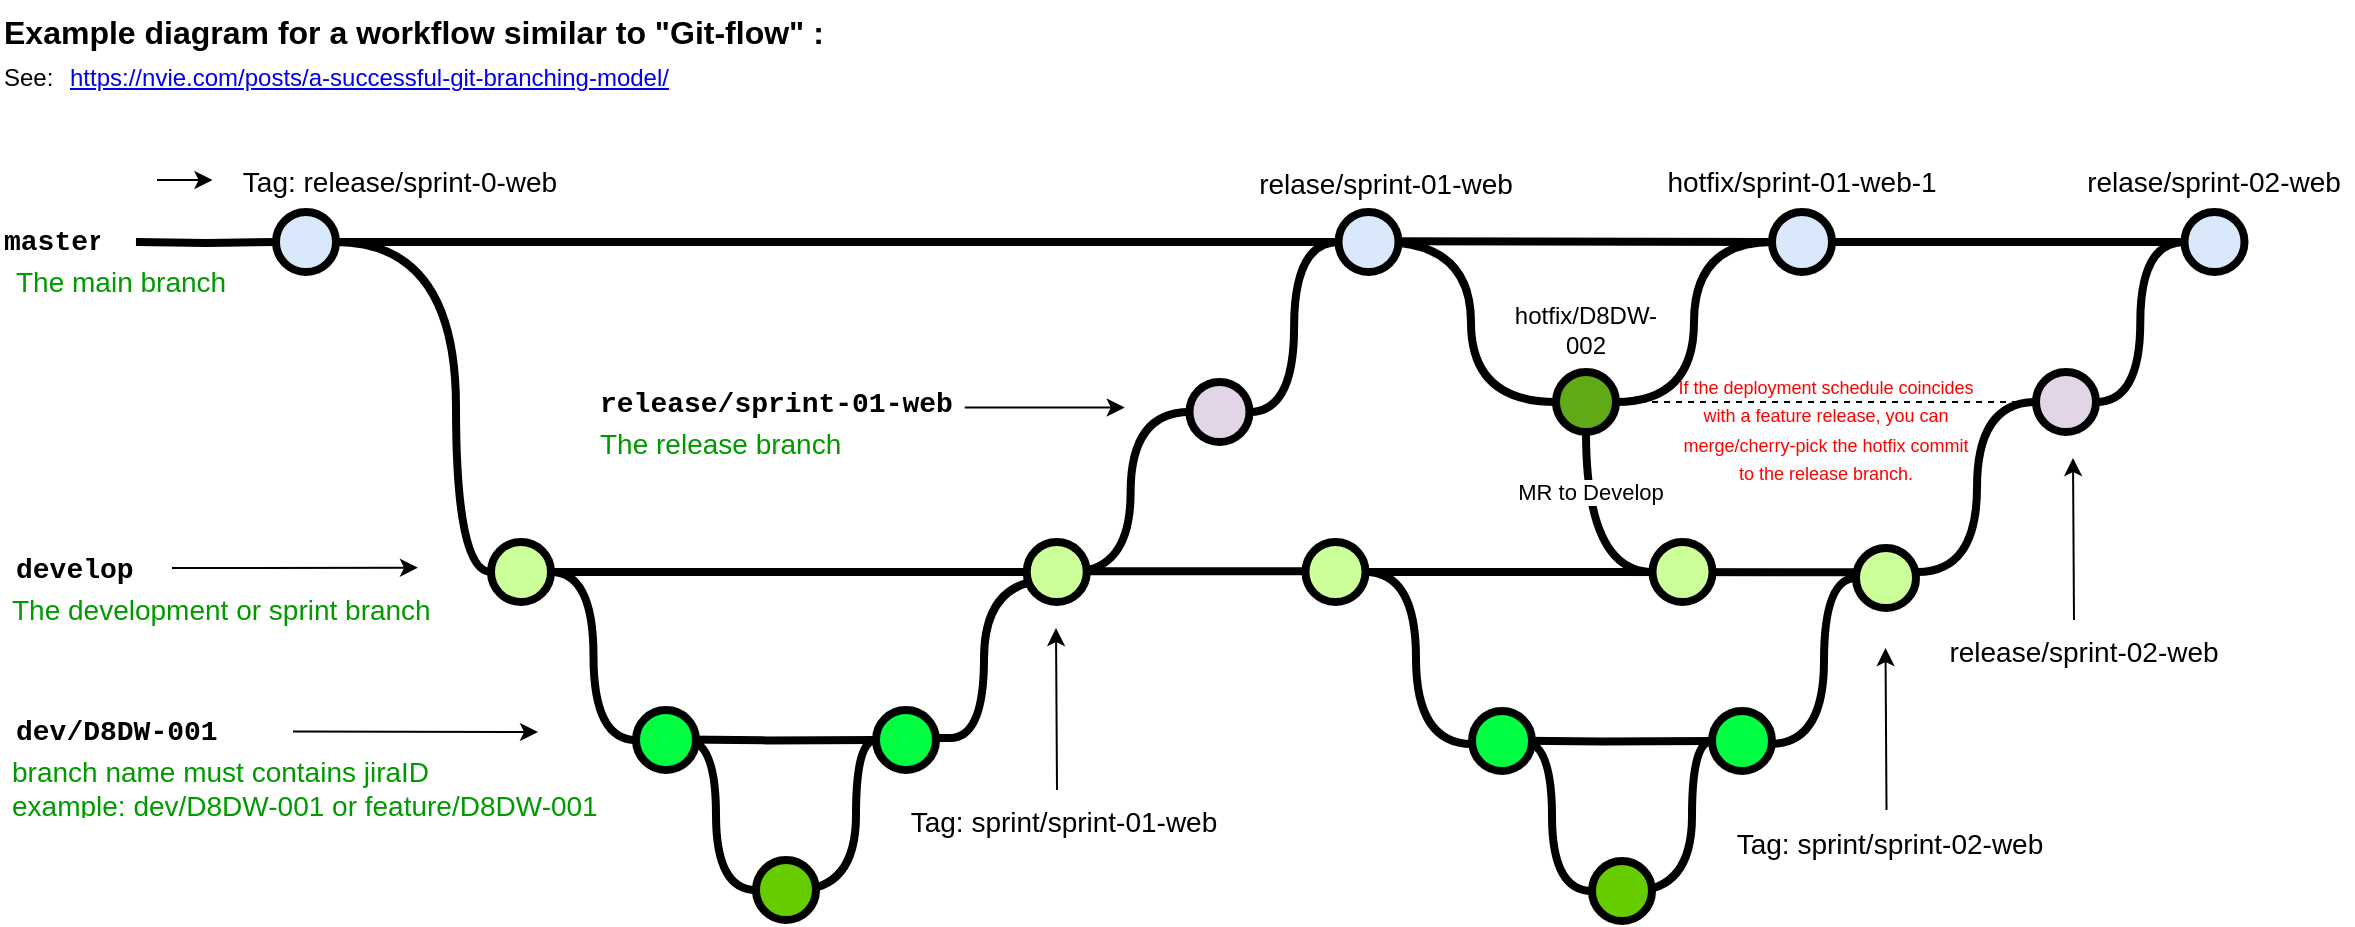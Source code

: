 <mxfile version="26.0.4">
  <diagram id="yPxyJZ8AM_hMuL3Unpa9" name="complex gitflow">
    <mxGraphModel dx="1339" dy="807" grid="1" gridSize="10" guides="1" tooltips="1" connect="1" arrows="1" fold="1" page="1" pageScale="1" pageWidth="1100" pageHeight="850" math="0" shadow="0">
      <root>
        <mxCell id="0" />
        <mxCell id="1" parent="0" />
        <mxCell id="uWUnNED6HEl2aK5fdaIb-8" value="" style="edgeStyle=orthogonalEdgeStyle;rounded=0;html=1;jettySize=auto;orthogonalLoop=1;plain-blue;endArrow=none;endFill=0;strokeWidth=4;strokeColor=#000000;" parent="1" source="uWUnNED6HEl2aK5fdaIb-10" target="uWUnNED6HEl2aK5fdaIb-109" edge="1">
          <mxGeometry x="292.25" y="211" as="geometry">
            <mxPoint x="514.25" y="211" as="targetPoint" />
          </mxGeometry>
        </mxCell>
        <mxCell id="uWUnNED6HEl2aK5fdaIb-9" style="edgeStyle=orthogonalEdgeStyle;curved=1;rounded=0;html=1;exitX=1;exitY=0.5;exitPerimeter=0;endArrow=none;endFill=0;jettySize=auto;orthogonalLoop=1;strokeWidth=4;fontSize=15;" parent="1" source="uWUnNED6HEl2aK5fdaIb-10" target="uWUnNED6HEl2aK5fdaIb-69" edge="1">
          <mxGeometry relative="1" as="geometry">
            <mxPoint x="339.75" y="296" as="targetPoint" />
            <Array as="points">
              <mxPoint x="310" y="211" />
              <mxPoint x="310" y="376" />
            </Array>
          </mxGeometry>
        </mxCell>
        <mxCell id="uWUnNED6HEl2aK5fdaIb-10" value="" style="verticalLabelPosition=bottom;verticalAlign=top;html=1;strokeWidth=4;shape=mxgraph.flowchart.on-page_reference;plain-blue;fillColor=#dae8fc;strokeColor=default;gradientColor=none;" parent="1" vertex="1">
          <mxGeometry x="220" y="196" width="30" height="30" as="geometry" />
        </mxCell>
        <mxCell id="uWUnNED6HEl2aK5fdaIb-12" value="" style="edgeStyle=orthogonalEdgeStyle;rounded=0;html=1;jettySize=auto;orthogonalLoop=1;strokeWidth=4;endArrow=none;endFill=0;" parent="1" target="uWUnNED6HEl2aK5fdaIb-10" edge="1">
          <mxGeometry x="192.25" y="211" as="geometry">
            <mxPoint x="150" y="211" as="sourcePoint" />
          </mxGeometry>
        </mxCell>
        <mxCell id="uWUnNED6HEl2aK5fdaIb-13" value="master" style="text;html=1;strokeColor=none;fillColor=none;align=center;verticalAlign=middle;whiteSpace=wrap;overflow=hidden;fontSize=14;fontStyle=1;fontFamily=Courier New;" parent="1" vertex="1">
          <mxGeometry x="83" y="190" width="50" height="42" as="geometry" />
        </mxCell>
        <mxCell id="uWUnNED6HEl2aK5fdaIb-18" style="edgeStyle=orthogonalEdgeStyle;curved=1;rounded=0;html=1;exitX=1;exitY=0.5;exitPerimeter=0;entryX=0;entryY=0.5;entryPerimeter=0;endArrow=none;endFill=0;jettySize=auto;orthogonalLoop=1;strokeWidth=4;fontSize=15;" parent="1" target="uWUnNED6HEl2aK5fdaIb-11" edge="1">
          <mxGeometry relative="1" as="geometry">
            <mxPoint x="471.75" y="296" as="sourcePoint" />
          </mxGeometry>
        </mxCell>
        <mxCell id="uWUnNED6HEl2aK5fdaIb-20" value="release/sprint-01-web" style="text;html=1;strokeColor=none;fillColor=none;align=left;verticalAlign=middle;whiteSpace=wrap;overflow=hidden;fontSize=14;fontStyle=1;fontFamily=Courier New;" parent="1" vertex="1">
          <mxGeometry x="380.25" y="281" width="219.75" height="20" as="geometry" />
        </mxCell>
        <mxCell id="uWUnNED6HEl2aK5fdaIb-71" value="" style="edgeStyle=orthogonalEdgeStyle;rounded=0;orthogonalLoop=1;jettySize=auto;html=1;endArrow=none;endFill=0;strokeWidth=4;" parent="1" source="uWUnNED6HEl2aK5fdaIb-69" target="uWUnNED6HEl2aK5fdaIb-70" edge="1">
          <mxGeometry relative="1" as="geometry" />
        </mxCell>
        <mxCell id="uWUnNED6HEl2aK5fdaIb-94" style="edgeStyle=orthogonalEdgeStyle;curved=1;rounded=0;orthogonalLoop=1;jettySize=auto;html=1;entryX=0;entryY=0.5;entryDx=0;entryDy=0;entryPerimeter=0;endArrow=none;endFill=0;strokeWidth=4;fontFamily=Courier New;fontColor=#009900;" parent="1" source="uWUnNED6HEl2aK5fdaIb-69" target="uWUnNED6HEl2aK5fdaIb-82" edge="1">
          <mxGeometry relative="1" as="geometry">
            <mxPoint x="350" y="370" as="sourcePoint" />
          </mxGeometry>
        </mxCell>
        <mxCell id="uWUnNED6HEl2aK5fdaIb-108" style="edgeStyle=orthogonalEdgeStyle;curved=1;rounded=0;orthogonalLoop=1;jettySize=auto;html=1;entryX=0;entryY=0.5;entryDx=0;entryDy=0;entryPerimeter=0;endArrow=none;endFill=0;strokeWidth=4;fontFamily=Courier New;fontColor=#009900;" parent="1" target="uWUnNED6HEl2aK5fdaIb-106" edge="1">
          <mxGeometry relative="1" as="geometry">
            <mxPoint x="616.75" y="376" as="sourcePoint" />
          </mxGeometry>
        </mxCell>
        <mxCell id="uWUnNED6HEl2aK5fdaIb-76" value="develop" style="text;html=1;strokeColor=none;fillColor=none;align=left;verticalAlign=middle;whiteSpace=wrap;overflow=hidden;fontSize=14;fontStyle=1;fontFamily=Courier New;" parent="1" vertex="1">
          <mxGeometry x="87.75" y="364" width="91" height="20" as="geometry" />
        </mxCell>
        <mxCell id="uWUnNED6HEl2aK5fdaIb-86" value="dev/D8DW-001" style="text;html=1;strokeColor=none;fillColor=none;align=left;verticalAlign=middle;whiteSpace=wrap;overflow=hidden;fontSize=14;fontStyle=1;fontFamily=Courier New;" parent="1" vertex="1">
          <mxGeometry x="87.5" y="445" width="240" height="20" as="geometry" />
        </mxCell>
        <mxCell id="uWUnNED6HEl2aK5fdaIb-87" value="The development or sprint branch" style="text;html=1;strokeColor=none;fillColor=none;align=left;verticalAlign=middle;whiteSpace=wrap;overflow=hidden;fontSize=14;fontStyle=0;fontColor=#009900;" parent="1" vertex="1">
          <mxGeometry x="85.75" y="384" width="240" height="20" as="geometry" />
        </mxCell>
        <mxCell id="uWUnNED6HEl2aK5fdaIb-88" value="&lt;div&gt;branch name must contains jiraID&lt;/div&gt;&lt;div&gt;example: dev/D8DW-001 or feature/D8DW-001&lt;/div&gt;" style="text;html=1;strokeColor=none;fillColor=none;align=left;verticalAlign=middle;whiteSpace=wrap;overflow=hidden;fontSize=14;fontStyle=0;fontColor=#009900;" parent="1" vertex="1">
          <mxGeometry x="85.75" y="465" width="304.25" height="35" as="geometry" />
        </mxCell>
        <mxCell id="uWUnNED6HEl2aK5fdaIb-89" value="The release branch" style="text;html=1;strokeColor=none;fillColor=none;align=left;verticalAlign=middle;whiteSpace=wrap;overflow=hidden;fontSize=14;fontStyle=0;fontColor=#009900;" parent="1" vertex="1">
          <mxGeometry x="380.25" y="301" width="240" height="20" as="geometry" />
        </mxCell>
        <mxCell id="uWUnNED6HEl2aK5fdaIb-90" value="The main branch&lt;br&gt;" style="text;html=1;strokeColor=none;fillColor=none;align=left;verticalAlign=middle;whiteSpace=wrap;overflow=hidden;fontSize=14;fontStyle=0;fontColor=#009900;" parent="1" vertex="1">
          <mxGeometry x="88.25" y="220" width="146.75" height="20" as="geometry" />
        </mxCell>
        <mxCell id="uWUnNED6HEl2aK5fdaIb-91" value="" style="endArrow=classic;html=1;strokeWidth=1;fontFamily=Courier New;fontColor=#009900;" parent="1" edge="1">
          <mxGeometry width="50" height="50" relative="1" as="geometry">
            <mxPoint x="228.5" y="455.75" as="sourcePoint" />
            <mxPoint x="351" y="456" as="targetPoint" />
          </mxGeometry>
        </mxCell>
        <mxCell id="uWUnNED6HEl2aK5fdaIb-92" value="" style="endArrow=classic;html=1;strokeWidth=1;fontFamily=Courier New;fontColor=#009900;" parent="1" edge="1">
          <mxGeometry width="50" height="50" relative="1" as="geometry">
            <mxPoint x="168" y="374" as="sourcePoint" />
            <mxPoint x="291" y="373.84" as="targetPoint" />
          </mxGeometry>
        </mxCell>
        <mxCell id="uWUnNED6HEl2aK5fdaIb-93" value="" style="endArrow=classic;html=1;strokeWidth=1;fontFamily=Courier New;fontColor=#009900;" parent="1" edge="1">
          <mxGeometry width="50" height="50" relative="1" as="geometry">
            <mxPoint x="564.37" y="293.76" as="sourcePoint" />
            <mxPoint x="644.37" y="293.76" as="targetPoint" />
          </mxGeometry>
        </mxCell>
        <mxCell id="uWUnNED6HEl2aK5fdaIb-103" value="Tag: release/sprint-0-web" style="text;html=1;strokeColor=none;fillColor=none;align=center;verticalAlign=middle;whiteSpace=wrap;overflow=hidden;fontSize=14;" parent="1" vertex="1">
          <mxGeometry x="188.25" y="170" width="187.75" height="20" as="geometry" />
        </mxCell>
        <mxCell id="uWUnNED6HEl2aK5fdaIb-115" style="edgeStyle=orthogonalEdgeStyle;curved=1;rounded=0;orthogonalLoop=1;jettySize=auto;html=1;entryX=0;entryY=0.5;entryDx=0;entryDy=0;entryPerimeter=0;endArrow=none;endFill=0;strokeWidth=4;fontFamily=Courier New;fontColor=#009900;" parent="1" source="uWUnNED6HEl2aK5fdaIb-106" target="uWUnNED6HEl2aK5fdaIb-109" edge="1">
          <mxGeometry relative="1" as="geometry" />
        </mxCell>
        <mxCell id="uWUnNED6HEl2aK5fdaIb-106" value="" style="verticalLabelPosition=bottom;verticalAlign=top;html=1;strokeWidth=4;shape=mxgraph.flowchart.on-page_reference;plain-purple;strokeColor=default;fillColor=#e1d5e7;gradientColor=none;" parent="1" vertex="1">
          <mxGeometry x="676.75" y="281" width="30" height="30" as="geometry" />
        </mxCell>
        <mxCell id="uWUnNED6HEl2aK5fdaIb-116" value="relase/sprint-02-web" style="text;html=1;strokeColor=none;fillColor=none;align=center;verticalAlign=middle;whiteSpace=wrap;overflow=hidden;fontSize=14;" parent="1" vertex="1">
          <mxGeometry x="1120.44" y="170" width="137.62" height="20" as="geometry" />
        </mxCell>
        <mxCell id="uWUnNED6HEl2aK5fdaIb-117" value="" style="endArrow=classic;html=1;strokeWidth=1;fontFamily=Courier New;fontColor=#009900;exitX=0.5;exitY=0;exitDx=0;exitDy=0;" parent="1" edge="1">
          <mxGeometry width="50" height="50" relative="1" as="geometry">
            <mxPoint x="610.505" y="485" as="sourcePoint" />
            <mxPoint x="610" y="404" as="targetPoint" />
          </mxGeometry>
        </mxCell>
        <mxCell id="fSnZ5vnYTslC5NarKmr_-9" value="" style="edgeStyle=orthogonalEdgeStyle;rounded=0;orthogonalLoop=1;jettySize=auto;html=1;fontSize=12;fontColor=#000000;entryX=0;entryY=0.5;entryDx=0;entryDy=0;" parent="1" target="uWUnNED6HEl2aK5fdaIb-103" edge="1">
          <mxGeometry relative="1" as="geometry">
            <mxPoint x="168.25" y="180" as="targetPoint" />
            <Array as="points">
              <mxPoint x="168.25" y="180" />
              <mxPoint x="168.25" y="180" />
            </Array>
            <mxPoint x="160.5" y="179.966" as="sourcePoint" />
          </mxGeometry>
        </mxCell>
        <UserObject label="Example diagram for a workflow similar to &quot;Git-flow&quot; :" link="https://nvie.com/posts/a-successful-git-branching-model/" id="9hBKPDzoitwpIBdzFDQ7-2">
          <mxCell style="text;whiteSpace=wrap;html=1;fontStyle=1;fontSize=16;" parent="1" vertex="1">
            <mxGeometry x="82.25" y="90" width="427.75" height="20" as="geometry" />
          </mxCell>
        </UserObject>
        <UserObject label="&lt;a href=&quot;https://nvie.com/posts/a-successful-git-branching-model/&quot;&gt;https://nvie.com/posts/a-successful-git-branching-model/&lt;/a&gt;" link="https://nvie.com/posts/a-successful-git-branching-model/" id="9hBKPDzoitwpIBdzFDQ7-3">
          <mxCell style="text;whiteSpace=wrap;html=1;" parent="1" vertex="1">
            <mxGeometry x="115" y="115" width="355" height="20" as="geometry" />
          </mxCell>
        </UserObject>
        <UserObject label="See:" link="https://nvie.com/posts/a-successful-git-branching-model/" id="9hBKPDzoitwpIBdzFDQ7-7">
          <mxCell style="text;whiteSpace=wrap;html=1;" parent="1" vertex="1">
            <mxGeometry x="82.25" y="115" width="32.75" height="20" as="geometry" />
          </mxCell>
        </UserObject>
        <mxCell id="aIjFoCdPs0r_8MJ_KKIO-1" value="" style="edgeStyle=orthogonalEdgeStyle;curved=1;rounded=0;orthogonalLoop=1;jettySize=auto;html=1;exitX=1;exitY=0.5;exitDx=0;exitDy=0;exitPerimeter=0;entryX=0;entryY=0.5;entryDx=0;entryDy=0;entryPerimeter=0;endArrow=none;endFill=0;strokeWidth=4;fontFamily=Courier New;fontColor=#009900;" edge="1" parent="1">
          <mxGeometry relative="1" as="geometry">
            <mxPoint x="540" y="458" as="sourcePoint" />
            <mxPoint x="607.25" y="380" as="targetPoint" />
            <Array as="points">
              <mxPoint x="574" y="459" />
              <mxPoint x="574" y="380" />
            </Array>
          </mxGeometry>
        </mxCell>
        <mxCell id="aIjFoCdPs0r_8MJ_KKIO-2" value="" style="edgeStyle=orthogonalEdgeStyle;rounded=0;orthogonalLoop=1;jettySize=auto;html=1;endArrow=none;endFill=0;strokeWidth=4;entryX=0.07;entryY=0.406;entryDx=0;entryDy=0;entryPerimeter=0;" edge="1" parent="1" source="aIjFoCdPs0r_8MJ_KKIO-4" target="aIjFoCdPs0r_8MJ_KKIO-57">
          <mxGeometry relative="1" as="geometry">
            <mxPoint x="1010" y="370" as="targetPoint" />
          </mxGeometry>
        </mxCell>
        <mxCell id="aIjFoCdPs0r_8MJ_KKIO-3" style="edgeStyle=orthogonalEdgeStyle;curved=1;rounded=0;orthogonalLoop=1;jettySize=auto;html=1;exitX=1;exitY=0.5;exitDx=0;exitDy=0;exitPerimeter=0;endArrow=none;endFill=0;strokeWidth=4;fontFamily=Courier New;fontColor=#009900;" edge="1" parent="1" source="aIjFoCdPs0r_8MJ_KKIO-4" target="aIjFoCdPs0r_8MJ_KKIO-55">
          <mxGeometry relative="1" as="geometry">
            <mxPoint x="818.75" y="455" as="targetPoint" />
            <Array as="points">
              <mxPoint x="790" y="376" />
              <mxPoint x="790" y="462" />
            </Array>
          </mxGeometry>
        </mxCell>
        <mxCell id="aIjFoCdPs0r_8MJ_KKIO-21" value="" style="edgeStyle=orthogonalEdgeStyle;rounded=0;orthogonalLoop=1;jettySize=auto;html=1;endArrow=none;endFill=0;strokeWidth=4;" edge="1" parent="1">
          <mxGeometry relative="1" as="geometry">
            <mxPoint x="616.75" y="375.57" as="sourcePoint" />
            <mxPoint x="759.75" y="375.57" as="targetPoint" />
          </mxGeometry>
        </mxCell>
        <mxCell id="aIjFoCdPs0r_8MJ_KKIO-4" value="" style="verticalLabelPosition=bottom;verticalAlign=top;html=1;strokeWidth=4;shape=mxgraph.flowchart.on-page_reference;plain-purple;strokeColor=default;fillColor=#CCFF99;fontColor=#000000;gradientColor=none;" vertex="1" parent="1">
          <mxGeometry x="734.75" y="361" width="30" height="30" as="geometry" />
        </mxCell>
        <mxCell id="aIjFoCdPs0r_8MJ_KKIO-22" value="" style="edgeStyle=orthogonalEdgeStyle;curved=1;rounded=0;orthogonalLoop=1;jettySize=auto;html=1;endArrow=none;endFill=0;strokeWidth=4;entryX=0;entryY=0.5;entryDx=0;entryDy=0;entryPerimeter=0;" edge="1" parent="1" source="aIjFoCdPs0r_8MJ_KKIO-59" target="aIjFoCdPs0r_8MJ_KKIO-64">
          <mxGeometry relative="1" as="geometry">
            <mxPoint x="1073" y="211" as="targetPoint" />
            <mxPoint x="773.5" y="210.58" as="sourcePoint" />
          </mxGeometry>
        </mxCell>
        <mxCell id="aIjFoCdPs0r_8MJ_KKIO-29" style="edgeStyle=orthogonalEdgeStyle;curved=1;rounded=0;orthogonalLoop=1;jettySize=auto;html=1;exitX=1;exitY=0.5;exitDx=0;exitDy=0;exitPerimeter=0;entryX=0;entryY=0.5;entryDx=0;entryDy=0;entryPerimeter=0;endArrow=none;endFill=0;strokeWidth=4;fontFamily=Courier New;fontColor=#009900;" edge="1" parent="1" target="aIjFoCdPs0r_8MJ_KKIO-30">
          <mxGeometry relative="1" as="geometry">
            <mxPoint x="774" y="211" as="sourcePoint" />
          </mxGeometry>
        </mxCell>
        <mxCell id="aIjFoCdPs0r_8MJ_KKIO-7" value="" style="verticalLabelPosition=bottom;verticalAlign=top;html=1;strokeWidth=4;shape=mxgraph.flowchart.on-page_reference;plain-purple;strokeColor=default;fillColor=#CCFF99;fontColor=#000000;gradientColor=none;" vertex="1" parent="1">
          <mxGeometry x="908.25" y="361" width="30" height="30" as="geometry" />
        </mxCell>
        <mxCell id="aIjFoCdPs0r_8MJ_KKIO-37" value="Tag: sprint/sprint-01-web" style="text;html=1;strokeColor=none;fillColor=none;align=center;verticalAlign=middle;whiteSpace=wrap;overflow=hidden;fontSize=14;" vertex="1" parent="1">
          <mxGeometry x="519.5" y="490" width="187.75" height="20" as="geometry" />
        </mxCell>
        <mxCell id="aIjFoCdPs0r_8MJ_KKIO-39" value="" style="edgeStyle=orthogonalEdgeStyle;curved=1;rounded=0;orthogonalLoop=1;jettySize=auto;html=1;endArrow=none;endFill=0;strokeWidth=4;fontFamily=Courier New;fontColor=#009900;" edge="1" parent="1" source="aIjFoCdPs0r_8MJ_KKIO-7" target="aIjFoCdPs0r_8MJ_KKIO-30">
          <mxGeometry relative="1" as="geometry">
            <mxPoint x="848.75" y="295" as="sourcePoint" />
            <mxPoint x="938" y="211" as="targetPoint" />
            <Array as="points" />
          </mxGeometry>
        </mxCell>
        <mxCell id="aIjFoCdPs0r_8MJ_KKIO-40" value="MR to Develop" style="edgeLabel;html=1;align=center;verticalAlign=middle;resizable=0;points=[];" vertex="1" connectable="0" parent="aIjFoCdPs0r_8MJ_KKIO-39">
          <mxGeometry x="0.421" y="-2" relative="1" as="geometry">
            <mxPoint as="offset" />
          </mxGeometry>
        </mxCell>
        <mxCell id="aIjFoCdPs0r_8MJ_KKIO-42" value="" style="edgeStyle=orthogonalEdgeStyle;curved=1;rounded=0;orthogonalLoop=1;jettySize=auto;html=1;entryX=0;entryY=0.5;entryDx=0;entryDy=0;entryPerimeter=0;endArrow=none;endFill=0;strokeWidth=4;fontFamily=Courier New;fontColor=#009900;" edge="1" parent="1" target="uWUnNED6HEl2aK5fdaIb-69">
          <mxGeometry relative="1" as="geometry">
            <mxPoint x="350" y="370" as="sourcePoint" />
            <mxPoint x="410" y="460" as="targetPoint" />
          </mxGeometry>
        </mxCell>
        <mxCell id="uWUnNED6HEl2aK5fdaIb-69" value="" style="verticalLabelPosition=bottom;verticalAlign=top;html=1;strokeWidth=4;shape=mxgraph.flowchart.on-page_reference;plain-purple;strokeColor=default;fillColor=#CCFF99;fontColor=#000000;gradientColor=none;" parent="1" vertex="1">
          <mxGeometry x="327.5" y="361" width="30" height="30" as="geometry" />
        </mxCell>
        <mxCell id="aIjFoCdPs0r_8MJ_KKIO-43" value="" style="verticalLabelPosition=bottom;verticalAlign=top;html=1;strokeWidth=4;shape=mxgraph.flowchart.on-page_reference;plain-purple;gradientColor=none;strokeColor=#000000;fillColor=light-dark(#00ff40, #006000);" vertex="1" parent="1">
          <mxGeometry x="520" y="445" width="30" height="30" as="geometry" />
        </mxCell>
        <mxCell id="aIjFoCdPs0r_8MJ_KKIO-45" style="edgeStyle=orthogonalEdgeStyle;curved=1;rounded=0;orthogonalLoop=1;jettySize=auto;html=1;endArrow=none;endFill=0;strokeWidth=4;fontFamily=Courier New;fontColor=#009900;" edge="1" parent="1" target="aIjFoCdPs0r_8MJ_KKIO-44">
          <mxGeometry relative="1" as="geometry">
            <mxPoint x="420" y="465" as="sourcePoint" />
            <mxPoint x="462" y="549" as="targetPoint" />
            <Array as="points">
              <mxPoint x="410" y="465" />
              <mxPoint x="410" y="460" />
              <mxPoint x="440" y="460" />
              <mxPoint x="440" y="535" />
            </Array>
          </mxGeometry>
        </mxCell>
        <mxCell id="aIjFoCdPs0r_8MJ_KKIO-46" value="" style="edgeStyle=orthogonalEdgeStyle;curved=1;rounded=0;orthogonalLoop=1;jettySize=auto;html=1;endArrow=none;endFill=0;strokeWidth=4;fontFamily=Courier New;fontColor=#009900;" edge="1" parent="1" target="aIjFoCdPs0r_8MJ_KKIO-43">
          <mxGeometry relative="1" as="geometry">
            <mxPoint x="480" y="535" as="sourcePoint" />
            <mxPoint x="520" y="465" as="targetPoint" />
            <Array as="points">
              <mxPoint x="510" y="535" />
              <mxPoint x="510" y="460" />
            </Array>
          </mxGeometry>
        </mxCell>
        <mxCell id="aIjFoCdPs0r_8MJ_KKIO-44" value="" style="verticalLabelPosition=bottom;verticalAlign=top;html=1;strokeWidth=4;shape=mxgraph.flowchart.on-page_reference;plain-purple;gradientColor=none;strokeColor=#000000;fillColor=light-dark(#66CC00,#1F2F1E);" vertex="1" parent="1">
          <mxGeometry x="460" y="520" width="30" height="30" as="geometry" />
        </mxCell>
        <mxCell id="aIjFoCdPs0r_8MJ_KKIO-47" value="" style="edgeStyle=orthogonalEdgeStyle;rounded=0;orthogonalLoop=1;jettySize=auto;html=1;endArrow=none;endFill=0;strokeWidth=4;" edge="1" parent="1" target="aIjFoCdPs0r_8MJ_KKIO-43">
          <mxGeometry relative="1" as="geometry">
            <mxPoint x="410" y="459.66" as="sourcePoint" />
            <mxPoint x="647" y="459.66" as="targetPoint" />
          </mxGeometry>
        </mxCell>
        <mxCell id="uWUnNED6HEl2aK5fdaIb-82" value="" style="verticalLabelPosition=bottom;verticalAlign=top;html=1;strokeWidth=4;shape=mxgraph.flowchart.on-page_reference;plain-purple;gradientColor=none;strokeColor=#000000;fillColor=light-dark(#00ff40, #006000);" parent="1" vertex="1">
          <mxGeometry x="400" y="445" width="30" height="30" as="geometry" />
        </mxCell>
        <mxCell id="uWUnNED6HEl2aK5fdaIb-70" value="" style="verticalLabelPosition=bottom;verticalAlign=top;html=1;strokeWidth=4;shape=mxgraph.flowchart.on-page_reference;plain-purple;strokeColor=default;fillColor=#CCFF99;fontColor=#000000;gradientColor=none;" parent="1" vertex="1">
          <mxGeometry x="595.37" y="361" width="30" height="30" as="geometry" />
        </mxCell>
        <mxCell id="aIjFoCdPs0r_8MJ_KKIO-51" style="edgeStyle=orthogonalEdgeStyle;curved=1;rounded=0;orthogonalLoop=1;jettySize=auto;html=1;endArrow=none;endFill=0;strokeWidth=4;fontFamily=Courier New;fontColor=#009900;" edge="1" parent="1" target="aIjFoCdPs0r_8MJ_KKIO-53">
          <mxGeometry relative="1" as="geometry">
            <mxPoint x="838" y="465.5" as="sourcePoint" />
            <mxPoint x="880" y="549.5" as="targetPoint" />
            <Array as="points">
              <mxPoint x="828" y="465.5" />
              <mxPoint x="828" y="460.5" />
              <mxPoint x="858" y="460.5" />
              <mxPoint x="858" y="535.5" />
            </Array>
          </mxGeometry>
        </mxCell>
        <mxCell id="aIjFoCdPs0r_8MJ_KKIO-52" value="" style="edgeStyle=orthogonalEdgeStyle;curved=1;rounded=0;orthogonalLoop=1;jettySize=auto;html=1;endArrow=none;endFill=0;strokeWidth=4;fontFamily=Courier New;fontColor=#009900;" edge="1" parent="1" target="aIjFoCdPs0r_8MJ_KKIO-50">
          <mxGeometry relative="1" as="geometry">
            <mxPoint x="898" y="535.5" as="sourcePoint" />
            <mxPoint x="938" y="465.5" as="targetPoint" />
            <Array as="points">
              <mxPoint x="928" y="535.5" />
              <mxPoint x="928" y="460.5" />
            </Array>
          </mxGeometry>
        </mxCell>
        <mxCell id="aIjFoCdPs0r_8MJ_KKIO-53" value="" style="verticalLabelPosition=bottom;verticalAlign=top;html=1;strokeWidth=4;shape=mxgraph.flowchart.on-page_reference;plain-purple;gradientColor=none;strokeColor=#000000;fillColor=light-dark(#66CC00,#1F2F1E);" vertex="1" parent="1">
          <mxGeometry x="878" y="520.5" width="30" height="30" as="geometry" />
        </mxCell>
        <mxCell id="aIjFoCdPs0r_8MJ_KKIO-54" value="" style="edgeStyle=orthogonalEdgeStyle;rounded=0;orthogonalLoop=1;jettySize=auto;html=1;endArrow=none;endFill=0;strokeWidth=4;" edge="1" parent="1" target="aIjFoCdPs0r_8MJ_KKIO-50">
          <mxGeometry relative="1" as="geometry">
            <mxPoint x="828" y="460.16" as="sourcePoint" />
            <mxPoint x="1065" y="460.16" as="targetPoint" />
          </mxGeometry>
        </mxCell>
        <mxCell id="aIjFoCdPs0r_8MJ_KKIO-55" value="" style="verticalLabelPosition=bottom;verticalAlign=top;html=1;strokeWidth=4;shape=mxgraph.flowchart.on-page_reference;plain-purple;gradientColor=none;strokeColor=#000000;fillColor=light-dark(#00ff40, #006000);" vertex="1" parent="1">
          <mxGeometry x="818" y="445.5" width="30" height="30" as="geometry" />
        </mxCell>
        <mxCell id="aIjFoCdPs0r_8MJ_KKIO-56" value="" style="edgeStyle=orthogonalEdgeStyle;curved=1;rounded=0;orthogonalLoop=1;jettySize=auto;html=1;exitX=1;exitY=0.5;exitDx=0;exitDy=0;exitPerimeter=0;endArrow=none;endFill=0;strokeWidth=4;fontFamily=Courier New;fontColor=#009900;" edge="1" parent="1" target="aIjFoCdPs0r_8MJ_KKIO-57">
          <mxGeometry relative="1" as="geometry">
            <mxPoint x="960" y="461" as="sourcePoint" />
            <mxPoint x="1027.25" y="383" as="targetPoint" />
            <Array as="points">
              <mxPoint x="940" y="461" />
              <mxPoint x="994" y="462" />
              <mxPoint x="994" y="380" />
            </Array>
          </mxGeometry>
        </mxCell>
        <mxCell id="aIjFoCdPs0r_8MJ_KKIO-57" value="" style="verticalLabelPosition=bottom;verticalAlign=top;html=1;strokeWidth=4;shape=mxgraph.flowchart.on-page_reference;plain-purple;strokeColor=default;fillColor=#CCFF99;fontColor=#000000;gradientColor=none;" vertex="1" parent="1">
          <mxGeometry x="1010" y="364" width="30" height="30" as="geometry" />
        </mxCell>
        <mxCell id="aIjFoCdPs0r_8MJ_KKIO-50" value="" style="verticalLabelPosition=bottom;verticalAlign=top;html=1;strokeWidth=4;shape=mxgraph.flowchart.on-page_reference;plain-purple;gradientColor=none;strokeColor=#000000;fillColor=light-dark(#00ff40, #006000);" vertex="1" parent="1">
          <mxGeometry x="938" y="445.5" width="30" height="30" as="geometry" />
        </mxCell>
        <mxCell id="aIjFoCdPs0r_8MJ_KKIO-58" style="edgeStyle=orthogonalEdgeStyle;curved=1;rounded=0;orthogonalLoop=1;jettySize=auto;html=1;entryX=0;entryY=0.5;entryDx=0;entryDy=0;entryPerimeter=0;endArrow=none;endFill=0;strokeWidth=4;fontFamily=Courier New;fontColor=#009900;" edge="1" parent="1" target="aIjFoCdPs0r_8MJ_KKIO-59" source="aIjFoCdPs0r_8MJ_KKIO-30">
          <mxGeometry relative="1" as="geometry">
            <mxPoint x="870.13" y="296" as="sourcePoint" />
          </mxGeometry>
        </mxCell>
        <mxCell id="aIjFoCdPs0r_8MJ_KKIO-61" style="edgeStyle=orthogonalEdgeStyle;curved=1;rounded=0;orthogonalLoop=1;jettySize=auto;html=1;entryX=0;entryY=0.5;entryDx=0;entryDy=0;entryPerimeter=0;endArrow=none;endFill=0;strokeWidth=4;fontFamily=Courier New;fontColor=#009900;" edge="1" parent="1" target="aIjFoCdPs0r_8MJ_KKIO-62">
          <mxGeometry relative="1" as="geometry">
            <mxPoint x="1040" y="376" as="sourcePoint" />
          </mxGeometry>
        </mxCell>
        <mxCell id="aIjFoCdPs0r_8MJ_KKIO-62" value="" style="verticalLabelPosition=bottom;verticalAlign=top;html=1;strokeWidth=4;shape=mxgraph.flowchart.on-page_reference;plain-purple;strokeColor=default;fillColor=#e1d5e7;gradientColor=none;" vertex="1" parent="1">
          <mxGeometry x="1100" y="276" width="30" height="30" as="geometry" />
        </mxCell>
        <mxCell id="aIjFoCdPs0r_8MJ_KKIO-63" style="edgeStyle=orthogonalEdgeStyle;curved=1;rounded=0;orthogonalLoop=1;jettySize=auto;html=1;entryX=0;entryY=0.5;entryDx=0;entryDy=0;entryPerimeter=0;endArrow=none;endFill=0;strokeWidth=4;fontFamily=Courier New;fontColor=#009900;exitX=1;exitY=0.5;exitDx=0;exitDy=0;exitPerimeter=0;" edge="1" parent="1" target="aIjFoCdPs0r_8MJ_KKIO-64" source="aIjFoCdPs0r_8MJ_KKIO-62">
          <mxGeometry relative="1" as="geometry">
            <mxPoint x="1130" y="296" as="sourcePoint" />
          </mxGeometry>
        </mxCell>
        <mxCell id="aIjFoCdPs0r_8MJ_KKIO-64" value="" style="verticalLabelPosition=bottom;verticalAlign=top;html=1;strokeWidth=4;shape=mxgraph.flowchart.on-page_reference;plain-blue;strokeColor=default;fillColor=#dae8fc;gradientColor=none;" vertex="1" parent="1">
          <mxGeometry x="1174.25" y="196" width="30" height="30" as="geometry" />
        </mxCell>
        <mxCell id="aIjFoCdPs0r_8MJ_KKIO-66" value="" style="edgeStyle=orthogonalEdgeStyle;curved=1;rounded=0;orthogonalLoop=1;jettySize=auto;html=1;endArrow=none;endFill=0;strokeWidth=4;entryX=0;entryY=0.5;entryDx=0;entryDy=0;entryPerimeter=0;" edge="1" parent="1" target="aIjFoCdPs0r_8MJ_KKIO-59">
          <mxGeometry relative="1" as="geometry">
            <mxPoint x="1073" y="211" as="targetPoint" />
            <mxPoint x="773.5" y="210.58" as="sourcePoint" />
          </mxGeometry>
        </mxCell>
        <mxCell id="aIjFoCdPs0r_8MJ_KKIO-59" value="" style="verticalLabelPosition=bottom;verticalAlign=top;html=1;strokeWidth=4;shape=mxgraph.flowchart.on-page_reference;plain-blue;strokeColor=default;fillColor=#dae8fc;gradientColor=none;" vertex="1" parent="1">
          <mxGeometry x="968" y="196" width="30" height="30" as="geometry" />
        </mxCell>
        <mxCell id="aIjFoCdPs0r_8MJ_KKIO-67" value="" style="edgeStyle=orthogonalEdgeStyle;curved=1;rounded=0;orthogonalLoop=1;jettySize=auto;html=1;entryX=0;entryY=0.5;entryDx=0;entryDy=0;entryPerimeter=0;endArrow=none;endFill=0;strokeWidth=4;fontFamily=Courier New;fontColor=#009900;" edge="1" parent="1" target="aIjFoCdPs0r_8MJ_KKIO-30">
          <mxGeometry relative="1" as="geometry">
            <mxPoint x="870.13" y="296" as="sourcePoint" />
            <mxPoint x="968" y="211" as="targetPoint" />
          </mxGeometry>
        </mxCell>
        <mxCell id="aIjFoCdPs0r_8MJ_KKIO-30" value="" style="verticalLabelPosition=bottom;verticalAlign=top;html=1;strokeWidth=4;shape=mxgraph.flowchart.on-page_reference;plain-purple;strokeColor=light-dark(#000000,#73B14C);fillColor=#60a917;fontColor=#ffffff;gradientColor=none;" vertex="1" parent="1">
          <mxGeometry x="860" y="276" width="30" height="30" as="geometry" />
        </mxCell>
        <mxCell id="uWUnNED6HEl2aK5fdaIb-109" value="" style="verticalLabelPosition=bottom;verticalAlign=top;html=1;strokeWidth=4;shape=mxgraph.flowchart.on-page_reference;plain-blue;strokeColor=default;fillColor=#dae8fc;gradientColor=none;" parent="1" vertex="1">
          <mxGeometry x="751.25" y="196" width="30" height="30" as="geometry" />
        </mxCell>
        <mxCell id="aIjFoCdPs0r_8MJ_KKIO-68" value="hotfix/sprint-01-web-1" style="text;html=1;strokeColor=none;fillColor=none;align=center;verticalAlign=middle;whiteSpace=wrap;overflow=hidden;fontSize=14;" vertex="1" parent="1">
          <mxGeometry x="914.19" y="170" width="137.62" height="20" as="geometry" />
        </mxCell>
        <mxCell id="aIjFoCdPs0r_8MJ_KKIO-69" value="relase/sprint-01-web" style="text;html=1;strokeColor=none;fillColor=none;align=center;verticalAlign=middle;whiteSpace=wrap;overflow=hidden;fontSize=14;" vertex="1" parent="1">
          <mxGeometry x="706.44" y="171" width="137.62" height="20" as="geometry" />
        </mxCell>
        <mxCell id="aIjFoCdPs0r_8MJ_KKIO-72" value="" style="endArrow=classic;html=1;strokeWidth=1;fontFamily=Courier New;fontColor=#009900;exitX=0.5;exitY=0;exitDx=0;exitDy=0;" edge="1" parent="1">
          <mxGeometry width="50" height="50" relative="1" as="geometry">
            <mxPoint x="1025.255" y="495" as="sourcePoint" />
            <mxPoint x="1024.75" y="414" as="targetPoint" />
          </mxGeometry>
        </mxCell>
        <mxCell id="aIjFoCdPs0r_8MJ_KKIO-73" value="Tag: sprint/sprint-02-web" style="text;html=1;strokeColor=none;fillColor=none;align=center;verticalAlign=middle;whiteSpace=wrap;overflow=hidden;fontSize=14;" vertex="1" parent="1">
          <mxGeometry x="932.69" y="500.5" width="187.75" height="20" as="geometry" />
        </mxCell>
        <mxCell id="aIjFoCdPs0r_8MJ_KKIO-74" value="" style="endArrow=classic;html=1;strokeWidth=1;fontFamily=Courier New;fontColor=#009900;exitX=0.5;exitY=0;exitDx=0;exitDy=0;" edge="1" parent="1">
          <mxGeometry width="50" height="50" relative="1" as="geometry">
            <mxPoint x="1119.005" y="400" as="sourcePoint" />
            <mxPoint x="1118.5" y="319" as="targetPoint" />
          </mxGeometry>
        </mxCell>
        <mxCell id="aIjFoCdPs0r_8MJ_KKIO-75" value="release/sprint-02-web" style="text;html=1;strokeColor=none;fillColor=none;align=center;verticalAlign=middle;whiteSpace=wrap;overflow=hidden;fontSize=14;" vertex="1" parent="1">
          <mxGeometry x="1030" y="405" width="187.75" height="20" as="geometry" />
        </mxCell>
        <mxCell id="aIjFoCdPs0r_8MJ_KKIO-76" value="hotfix/D8DW-002" style="text;html=1;align=center;verticalAlign=middle;whiteSpace=wrap;rounded=0;" vertex="1" parent="1">
          <mxGeometry x="830" y="240" width="90" height="30" as="geometry" />
        </mxCell>
        <mxCell id="aIjFoCdPs0r_8MJ_KKIO-77" value="" style="endArrow=none;dashed=1;html=1;rounded=0;exitX=1;exitY=0.5;exitDx=0;exitDy=0;exitPerimeter=0;" edge="1" parent="1" source="aIjFoCdPs0r_8MJ_KKIO-30" target="aIjFoCdPs0r_8MJ_KKIO-62">
          <mxGeometry width="50" height="50" relative="1" as="geometry">
            <mxPoint x="980" y="320" as="sourcePoint" />
            <mxPoint x="1030" y="270" as="targetPoint" />
          </mxGeometry>
        </mxCell>
        <mxCell id="aIjFoCdPs0r_8MJ_KKIO-78" value="&lt;font style=&quot;color: light-dark(rgb(255, 0, 0), rgb(237, 237, 237)); font-size: 9px;&quot;&gt;If the deployment schedule coincides with a feature release, you can merge/cherry-pick the hotfix commit to the release branch.&lt;/font&gt;" style="text;html=1;align=center;verticalAlign=middle;whiteSpace=wrap;rounded=0;" vertex="1" parent="1">
          <mxGeometry x="920" y="289" width="150" height="30" as="geometry" />
        </mxCell>
      </root>
    </mxGraphModel>
  </diagram>
</mxfile>
